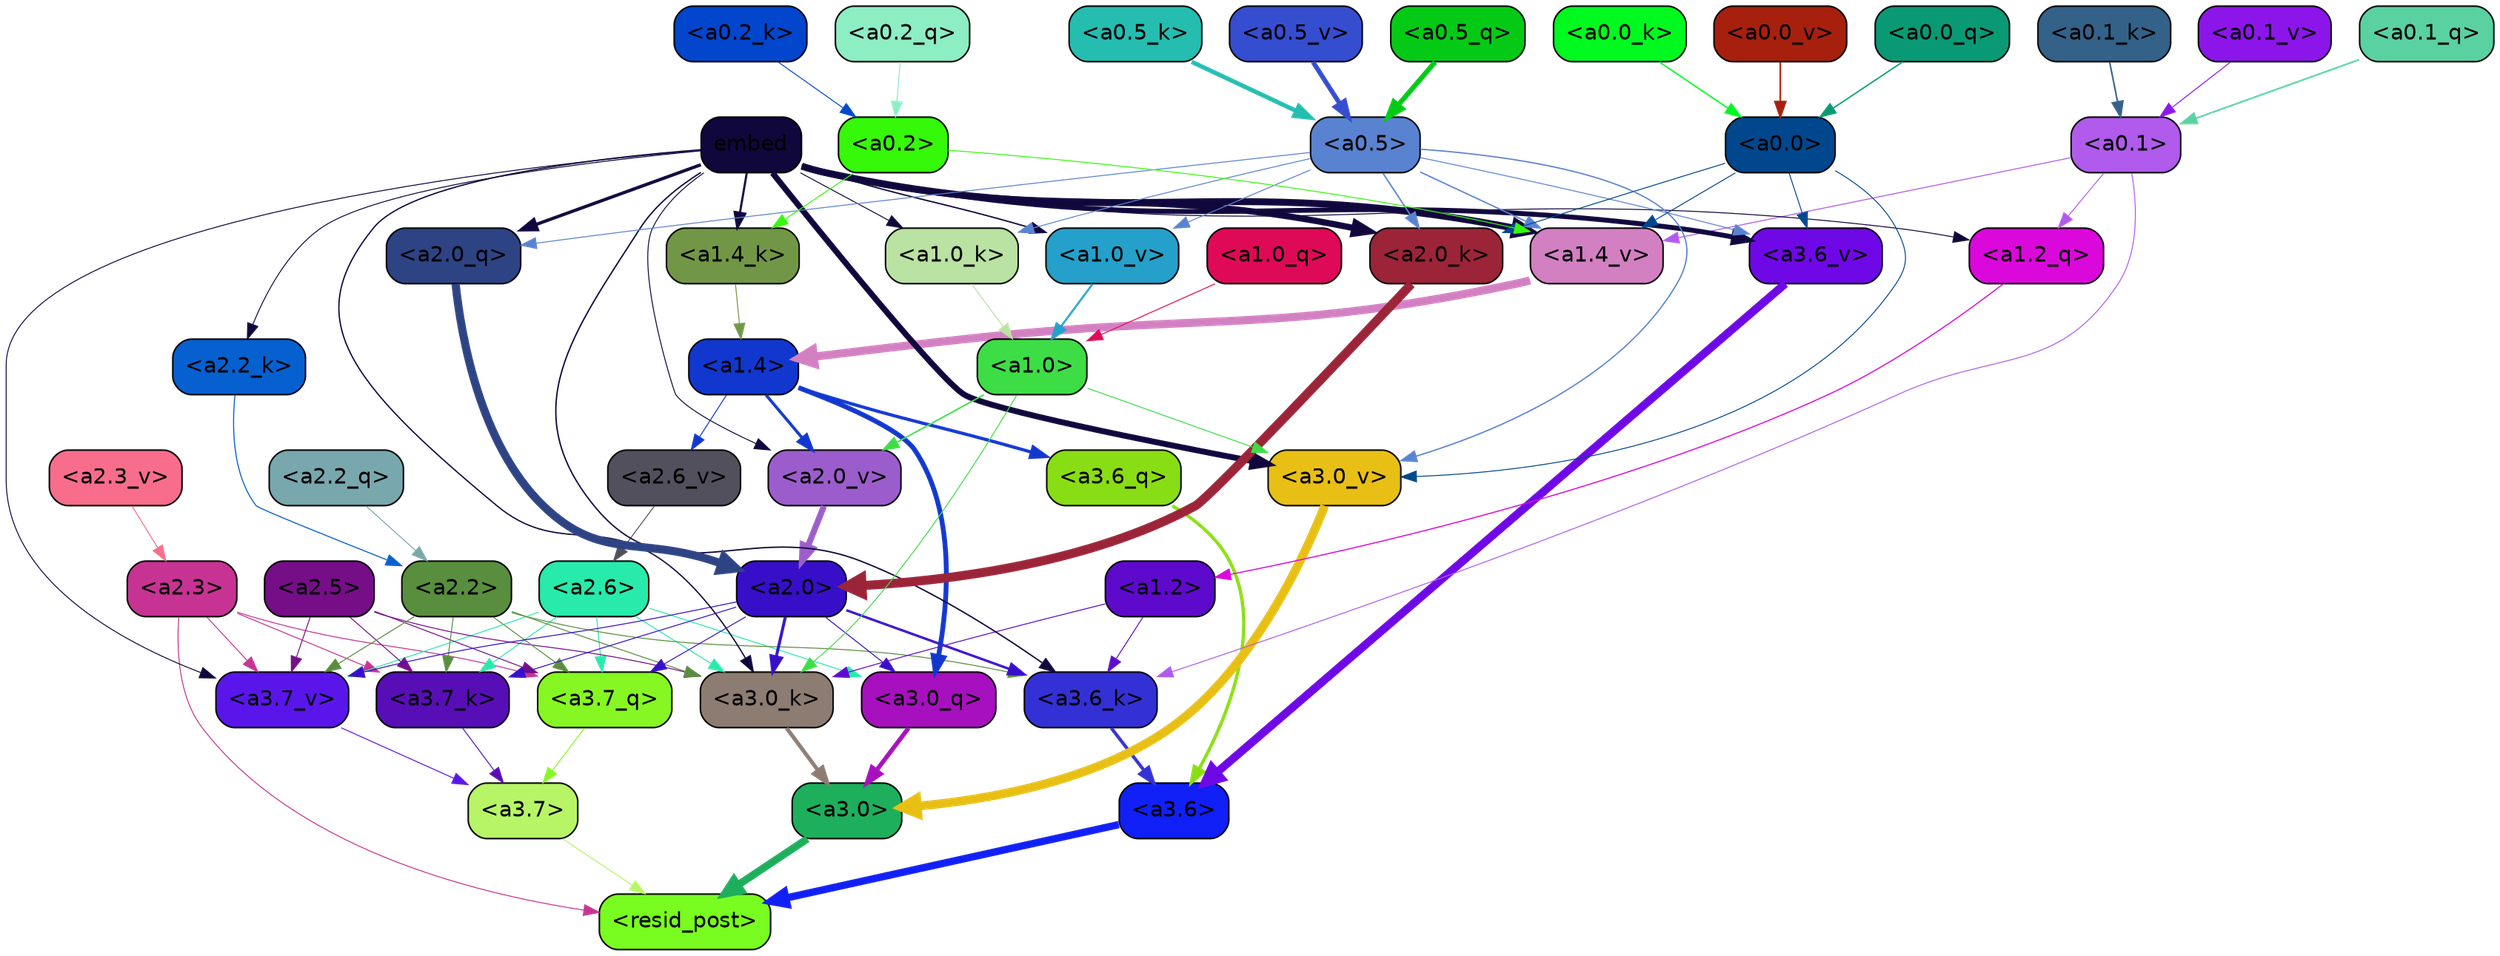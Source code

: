 strict digraph "" {
	graph [bgcolor=transparent,
		layout=dot,
		overlap=false,
		splines=true
	];
	"<a3.7>"	[color=black,
		fillcolor="#b7f567",
		fontname=Helvetica,
		shape=box,
		style="filled, rounded"];
	"<resid_post>"	[color=black,
		fillcolor="#79fc1f",
		fontname=Helvetica,
		shape=box,
		style="filled, rounded"];
	"<a3.7>" -> "<resid_post>"	[color="#b7f567",
		penwidth=0.6];
	"<a3.6>"	[color=black,
		fillcolor="#1020f7",
		fontname=Helvetica,
		shape=box,
		style="filled, rounded"];
	"<a3.6>" -> "<resid_post>"	[color="#1020f7",
		penwidth=4.751592040061951];
	"<a3.0>"	[color=black,
		fillcolor="#1eaf5c",
		fontname=Helvetica,
		shape=box,
		style="filled, rounded"];
	"<a3.0>" -> "<resid_post>"	[color="#1eaf5c",
		penwidth=4.904066681861877];
	"<a2.3>"	[color=black,
		fillcolor="#c73393",
		fontname=Helvetica,
		shape=box,
		style="filled, rounded"];
	"<a2.3>" -> "<resid_post>"	[color="#c73393",
		penwidth=0.6];
	"<a3.7_q>"	[color=black,
		fillcolor="#86f723",
		fontname=Helvetica,
		shape=box,
		style="filled, rounded"];
	"<a2.3>" -> "<a3.7_q>"	[color="#c73393",
		penwidth=0.6];
	"<a3.7_k>"	[color=black,
		fillcolor="#570eb6",
		fontname=Helvetica,
		shape=box,
		style="filled, rounded"];
	"<a2.3>" -> "<a3.7_k>"	[color="#c73393",
		penwidth=0.6069068089127541];
	"<a3.7_v>"	[color=black,
		fillcolor="#5a16ea",
		fontname=Helvetica,
		shape=box,
		style="filled, rounded"];
	"<a2.3>" -> "<a3.7_v>"	[color="#c73393",
		penwidth=0.6];
	"<a3.7_q>" -> "<a3.7>"	[color="#86f723",
		penwidth=0.6];
	"<a3.6_q>"	[color=black,
		fillcolor="#89dd14",
		fontname=Helvetica,
		shape=box,
		style="filled, rounded"];
	"<a3.6_q>" -> "<a3.6>"	[color="#89dd14",
		penwidth=2.160832464694977];
	"<a3.0_q>"	[color=black,
		fillcolor="#a710be",
		fontname=Helvetica,
		shape=box,
		style="filled, rounded"];
	"<a3.0_q>" -> "<a3.0>"	[color="#a710be",
		penwidth=2.870753765106201];
	"<a3.7_k>" -> "<a3.7>"	[color="#570eb6",
		penwidth=0.6];
	"<a3.6_k>"	[color=black,
		fillcolor="#3331d5",
		fontname=Helvetica,
		shape=box,
		style="filled, rounded"];
	"<a3.6_k>" -> "<a3.6>"	[color="#3331d5",
		penwidth=2.13908451795578];
	"<a3.0_k>"	[color=black,
		fillcolor="#8d7c72",
		fontname=Helvetica,
		shape=box,
		style="filled, rounded"];
	"<a3.0_k>" -> "<a3.0>"	[color="#8d7c72",
		penwidth=2.520303964614868];
	"<a3.7_v>" -> "<a3.7>"	[color="#5a16ea",
		penwidth=0.6];
	"<a3.6_v>"	[color=black,
		fillcolor="#6f08e6",
		fontname=Helvetica,
		shape=box,
		style="filled, rounded"];
	"<a3.6_v>" -> "<a3.6>"	[color="#6f08e6",
		penwidth=5.297133803367615];
	"<a3.0_v>"	[color=black,
		fillcolor="#e8bf14",
		fontname=Helvetica,
		shape=box,
		style="filled, rounded"];
	"<a3.0_v>" -> "<a3.0>"	[color="#e8bf14",
		penwidth=5.680712580680847];
	"<a2.6>"	[color=black,
		fillcolor="#27eaab",
		fontname=Helvetica,
		shape=box,
		style="filled, rounded"];
	"<a2.6>" -> "<a3.7_q>"	[color="#27eaab",
		penwidth=0.6];
	"<a2.6>" -> "<a3.0_q>"	[color="#27eaab",
		penwidth=0.6];
	"<a2.6>" -> "<a3.7_k>"	[color="#27eaab",
		penwidth=0.6];
	"<a2.6>" -> "<a3.0_k>"	[color="#27eaab",
		penwidth=0.6];
	"<a2.6>" -> "<a3.7_v>"	[color="#27eaab",
		penwidth=0.6];
	"<a2.5>"	[color=black,
		fillcolor="#750e87",
		fontname=Helvetica,
		shape=box,
		style="filled, rounded"];
	"<a2.5>" -> "<a3.7_q>"	[color="#750e87",
		penwidth=0.6];
	"<a2.5>" -> "<a3.7_k>"	[color="#750e87",
		penwidth=0.6];
	"<a2.5>" -> "<a3.0_k>"	[color="#750e87",
		penwidth=0.6];
	"<a2.5>" -> "<a3.7_v>"	[color="#750e87",
		penwidth=0.6];
	"<a2.2>"	[color=black,
		fillcolor="#588e3d",
		fontname=Helvetica,
		shape=box,
		style="filled, rounded"];
	"<a2.2>" -> "<a3.7_q>"	[color="#588e3d",
		penwidth=0.6];
	"<a2.2>" -> "<a3.7_k>"	[color="#588e3d",
		penwidth=0.6];
	"<a2.2>" -> "<a3.6_k>"	[color="#588e3d",
		penwidth=0.6];
	"<a2.2>" -> "<a3.0_k>"	[color="#588e3d",
		penwidth=0.6];
	"<a2.2>" -> "<a3.7_v>"	[color="#588e3d",
		penwidth=0.6];
	"<a2.0>"	[color=black,
		fillcolor="#370fc8",
		fontname=Helvetica,
		shape=box,
		style="filled, rounded"];
	"<a2.0>" -> "<a3.7_q>"	[color="#370fc8",
		penwidth=0.6];
	"<a2.0>" -> "<a3.0_q>"	[color="#370fc8",
		penwidth=0.6];
	"<a2.0>" -> "<a3.7_k>"	[color="#370fc8",
		penwidth=0.6];
	"<a2.0>" -> "<a3.6_k>"	[color="#370fc8",
		penwidth=1.564806342124939];
	"<a2.0>" -> "<a3.0_k>"	[color="#370fc8",
		penwidth=1.9353990852832794];
	"<a2.0>" -> "<a3.7_v>"	[color="#370fc8",
		penwidth=0.6];
	"<a1.4>"	[color=black,
		fillcolor="#1137cf",
		fontname=Helvetica,
		shape=box,
		style="filled, rounded"];
	"<a1.4>" -> "<a3.6_q>"	[color="#1137cf",
		penwidth=2.0727532356977463];
	"<a1.4>" -> "<a3.0_q>"	[color="#1137cf",
		penwidth=3.1279823780059814];
	"<a2.6_v>"	[color=black,
		fillcolor="#51505c",
		fontname=Helvetica,
		shape=box,
		style="filled, rounded"];
	"<a1.4>" -> "<a2.6_v>"	[color="#1137cf",
		penwidth=0.6];
	"<a2.0_v>"	[color=black,
		fillcolor="#9c5dcc",
		fontname=Helvetica,
		shape=box,
		style="filled, rounded"];
	"<a1.4>" -> "<a2.0_v>"	[color="#1137cf",
		penwidth=1.9170897603034973];
	"<a1.2>"	[color=black,
		fillcolor="#5e0acc",
		fontname=Helvetica,
		shape=box,
		style="filled, rounded"];
	"<a1.2>" -> "<a3.6_k>"	[color="#5e0acc",
		penwidth=0.6];
	"<a1.2>" -> "<a3.0_k>"	[color="#5e0acc",
		penwidth=0.6];
	"<a0.1>"	[color=black,
		fillcolor="#b05beb",
		fontname=Helvetica,
		shape=box,
		style="filled, rounded"];
	"<a0.1>" -> "<a3.6_k>"	[color="#b05beb",
		penwidth=0.6];
	"<a1.2_q>"	[color=black,
		fillcolor="#db08db",
		fontname=Helvetica,
		shape=box,
		style="filled, rounded"];
	"<a0.1>" -> "<a1.2_q>"	[color="#b05beb",
		penwidth=0.6];
	"<a1.4_v>"	[color=black,
		fillcolor="#d380c2",
		fontname=Helvetica,
		shape=box,
		style="filled, rounded"];
	"<a0.1>" -> "<a1.4_v>"	[color="#b05beb",
		penwidth=0.6202214732766151];
	embed	[color=black,
		fillcolor="#10073c",
		fontname=Helvetica,
		shape=box,
		style="filled, rounded"];
	embed -> "<a3.6_k>"	[color="#10073c",
		penwidth=0.8915999233722687];
	embed -> "<a3.0_k>"	[color="#10073c",
		penwidth=0.832088902592659];
	embed -> "<a3.7_v>"	[color="#10073c",
		penwidth=0.6];
	embed -> "<a3.6_v>"	[color="#10073c",
		penwidth=3.1840110421180725];
	embed -> "<a3.0_v>"	[color="#10073c",
		penwidth=3.8132747188210487];
	"<a2.0_q>"	[color=black,
		fillcolor="#2d4384",
		fontname=Helvetica,
		shape=box,
		style="filled, rounded"];
	embed -> "<a2.0_q>"	[color="#10073c",
		penwidth=2.084651827812195];
	"<a2.2_k>"	[color=black,
		fillcolor="#0660cf",
		fontname=Helvetica,
		shape=box,
		style="filled, rounded"];
	embed -> "<a2.2_k>"	[color="#10073c",
		penwidth=0.6];
	"<a2.0_k>"	[color=black,
		fillcolor="#9c2438",
		fontname=Helvetica,
		shape=box,
		style="filled, rounded"];
	embed -> "<a2.0_k>"	[color="#10073c",
		penwidth=4.084526404738426];
	embed -> "<a2.0_v>"	[color="#10073c",
		penwidth=0.6];
	embed -> "<a1.2_q>"	[color="#10073c",
		penwidth=0.6];
	"<a1.4_k>"	[color=black,
		fillcolor="#719746",
		fontname=Helvetica,
		shape=box,
		style="filled, rounded"];
	embed -> "<a1.4_k>"	[color="#10073c",
		penwidth=1.3912410736083984];
	"<a1.0_k>"	[color=black,
		fillcolor="#bae2a2",
		fontname=Helvetica,
		shape=box,
		style="filled, rounded"];
	embed -> "<a1.0_k>"	[color="#10073c",
		penwidth=0.6];
	embed -> "<a1.4_v>"	[color="#10073c",
		penwidth=4.4888065457344055];
	"<a1.0_v>"	[color=black,
		fillcolor="#25a0ca",
		fontname=Helvetica,
		shape=box,
		style="filled, rounded"];
	embed -> "<a1.0_v>"	[color="#10073c",
		penwidth=0.8796700537204742];
	"<a1.0>"	[color=black,
		fillcolor="#3ddd46",
		fontname=Helvetica,
		shape=box,
		style="filled, rounded"];
	"<a1.0>" -> "<a3.0_k>"	[color="#3ddd46",
		penwidth=0.6];
	"<a1.0>" -> "<a3.0_v>"	[color="#3ddd46",
		penwidth=0.6];
	"<a1.0>" -> "<a2.0_v>"	[color="#3ddd46",
		penwidth=0.9450988052412868];
	"<a0.5>"	[color=black,
		fillcolor="#5983d0",
		fontname=Helvetica,
		shape=box,
		style="filled, rounded"];
	"<a0.5>" -> "<a3.6_v>"	[color="#5983d0",
		penwidth=0.6];
	"<a0.5>" -> "<a3.0_v>"	[color="#5983d0",
		penwidth=0.8331108838319778];
	"<a0.5>" -> "<a2.0_q>"	[color="#5983d0",
		penwidth=0.6];
	"<a0.5>" -> "<a2.0_k>"	[color="#5983d0",
		penwidth=0.9412797391414642];
	"<a0.5>" -> "<a1.0_k>"	[color="#5983d0",
		penwidth=0.6];
	"<a0.5>" -> "<a1.4_v>"	[color="#5983d0",
		penwidth=0.8757842034101486];
	"<a0.5>" -> "<a1.0_v>"	[color="#5983d0",
		penwidth=0.6];
	"<a0.0>"	[color=black,
		fillcolor="#00478d",
		fontname=Helvetica,
		shape=box,
		style="filled, rounded"];
	"<a0.0>" -> "<a3.6_v>"	[color="#00478d",
		penwidth=0.6];
	"<a0.0>" -> "<a3.0_v>"	[color="#00478d",
		penwidth=0.6];
	"<a0.0>" -> "<a2.0_k>"	[color="#00478d",
		penwidth=0.6];
	"<a0.0>" -> "<a1.4_v>"	[color="#00478d",
		penwidth=0.6];
	"<a2.2_q>"	[color=black,
		fillcolor="#78a7ad",
		fontname=Helvetica,
		shape=box,
		style="filled, rounded"];
	"<a2.2_q>" -> "<a2.2>"	[color="#78a7ad",
		penwidth=0.6];
	"<a2.0_q>" -> "<a2.0>"	[color="#2d4384",
		penwidth=5.29856276512146];
	"<a2.2_k>" -> "<a2.2>"	[color="#0660cf",
		penwidth=0.6722683310508728];
	"<a2.0_k>" -> "<a2.0>"	[color="#9c2438",
		penwidth=5.859246134757996];
	"<a2.6_v>" -> "<a2.6>"	[color="#51505c",
		penwidth=0.6];
	"<a2.3_v>"	[color=black,
		fillcolor="#f86d8c",
		fontname=Helvetica,
		shape=box,
		style="filled, rounded"];
	"<a2.3_v>" -> "<a2.3>"	[color="#f86d8c",
		penwidth=0.6];
	"<a2.0_v>" -> "<a2.0>"	[color="#9c5dcc",
		penwidth=3.9621697664260864];
	"<a1.2_q>" -> "<a1.2>"	[color="#db08db",
		penwidth=0.7185482024215162];
	"<a1.0_q>"	[color=black,
		fillcolor="#de0a57",
		fontname=Helvetica,
		shape=box,
		style="filled, rounded"];
	"<a1.0_q>" -> "<a1.0>"	[color="#de0a57",
		penwidth=0.6];
	"<a1.4_k>" -> "<a1.4>"	[color="#719746",
		penwidth=0.6];
	"<a1.0_k>" -> "<a1.0>"	[color="#bae2a2",
		penwidth=0.6];
	"<a1.4_v>" -> "<a1.4>"	[color="#d380c2",
		penwidth=5.280138969421387];
	"<a1.0_v>" -> "<a1.0>"	[color="#25a0ca",
		penwidth=1.318962275981903];
	"<a0.2>"	[color=black,
		fillcolor="#36f809",
		fontname=Helvetica,
		shape=box,
		style="filled, rounded"];
	"<a0.2>" -> "<a1.4_k>"	[color="#36f809",
		penwidth=0.6];
	"<a0.2>" -> "<a1.4_v>"	[color="#36f809",
		penwidth=0.6];
	"<a0.5_q>"	[color=black,
		fillcolor="#04ca16",
		fontname=Helvetica,
		shape=box,
		style="filled, rounded"];
	"<a0.5_q>" -> "<a0.5>"	[color="#04ca16",
		penwidth=3.2715916633605957];
	"<a0.2_q>"	[color=black,
		fillcolor="#8dedc3",
		fontname=Helvetica,
		shape=box,
		style="filled, rounded"];
	"<a0.2_q>" -> "<a0.2>"	[color="#8dedc3",
		penwidth=0.6];
	"<a0.1_q>"	[color=black,
		fillcolor="#5ad1a1",
		fontname=Helvetica,
		shape=box,
		style="filled, rounded"];
	"<a0.1_q>" -> "<a0.1>"	[color="#5ad1a1",
		penwidth=1.0982357263565063];
	"<a0.0_q>"	[color=black,
		fillcolor="#0a9975",
		fontname=Helvetica,
		shape=box,
		style="filled, rounded"];
	"<a0.0_q>" -> "<a0.0>"	[color="#0a9975",
		penwidth=0.8850758075714111];
	"<a0.5_k>"	[color=black,
		fillcolor="#24bdb0",
		fontname=Helvetica,
		shape=box,
		style="filled, rounded"];
	"<a0.5_k>" -> "<a0.5>"	[color="#24bdb0",
		penwidth=2.833264708518982];
	"<a0.2_k>"	[color=black,
		fillcolor="#0146cc",
		fontname=Helvetica,
		shape=box,
		style="filled, rounded"];
	"<a0.2_k>" -> "<a0.2>"	[color="#0146cc",
		penwidth=0.6];
	"<a0.1_k>"	[color=black,
		fillcolor="#336188",
		fontname=Helvetica,
		shape=box,
		style="filled, rounded"];
	"<a0.1_k>" -> "<a0.1>"	[color="#336188",
		penwidth=1.0085628032684326];
	"<a0.0_k>"	[color=black,
		fillcolor="#00f91f",
		fontname=Helvetica,
		shape=box,
		style="filled, rounded"];
	"<a0.0_k>" -> "<a0.0>"	[color="#00f91f",
		penwidth=0.8747712969779968];
	"<a0.5_v>"	[color=black,
		fillcolor="#354dcf",
		fontname=Helvetica,
		shape=box,
		style="filled, rounded"];
	"<a0.5_v>" -> "<a0.5>"	[color="#354dcf",
		penwidth=3.0403636693954468];
	"<a0.1_v>"	[color=black,
		fillcolor="#8c15ea",
		fontname=Helvetica,
		shape=box,
		style="filled, rounded"];
	"<a0.1_v>" -> "<a0.1>"	[color="#8c15ea",
		penwidth=0.6];
	"<a0.0_v>"	[color=black,
		fillcolor="#a6200d",
		fontname=Helvetica,
		shape=box,
		style="filled, rounded"];
	"<a0.0_v>" -> "<a0.0>"	[color="#a6200d",
		penwidth=1.1078208088874817];
}
